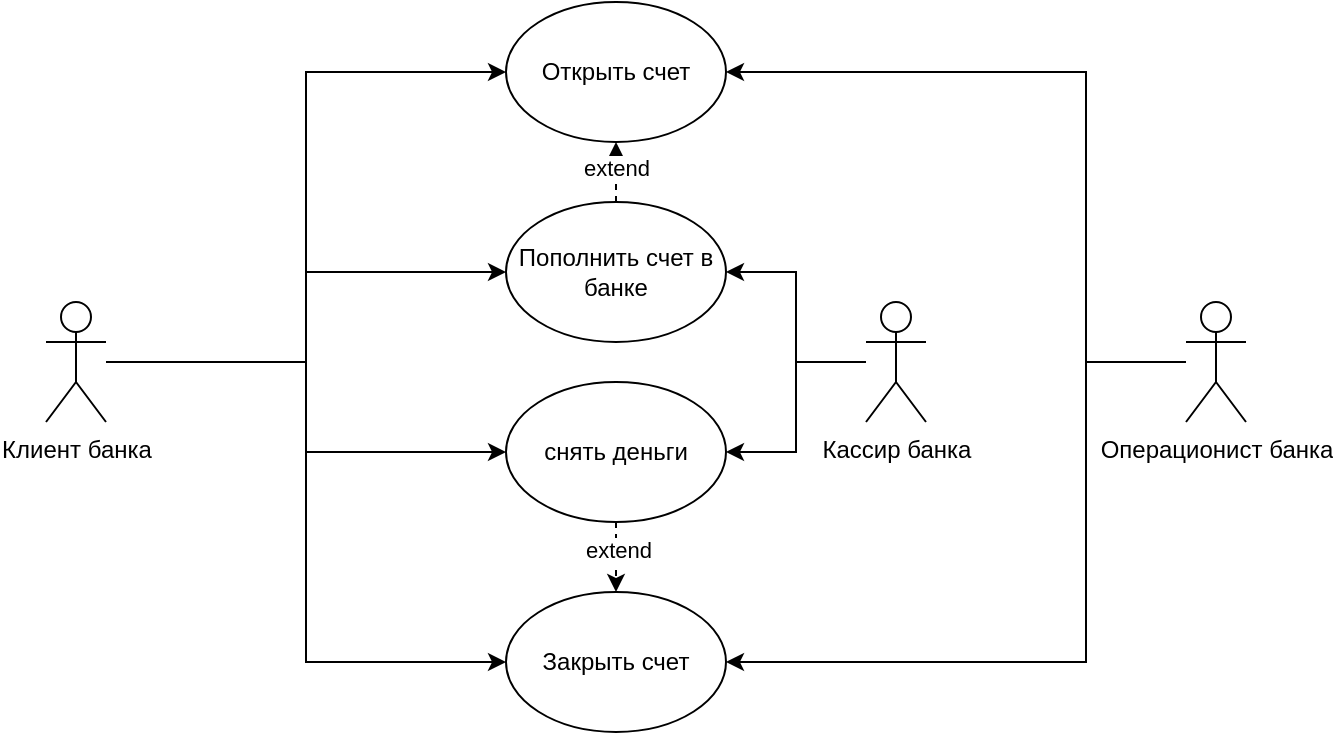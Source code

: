 <mxfile version="26.0.16">
  <diagram name="Страница — 1" id="5KlSTmNCJ_bozDbmQ8mw">
    <mxGraphModel dx="977" dy="563" grid="1" gridSize="10" guides="1" tooltips="1" connect="1" arrows="1" fold="1" page="1" pageScale="1" pageWidth="827" pageHeight="1169" math="0" shadow="0">
      <root>
        <mxCell id="0" />
        <mxCell id="1" parent="0" />
        <mxCell id="ez8BYG0pOaCcmM5glpmh-15" style="edgeStyle=orthogonalEdgeStyle;rounded=0;orthogonalLoop=1;jettySize=auto;html=1;entryX=0;entryY=0.5;entryDx=0;entryDy=0;" edge="1" parent="1" source="ez8BYG0pOaCcmM5glpmh-1" target="ez8BYG0pOaCcmM5glpmh-9">
          <mxGeometry relative="1" as="geometry" />
        </mxCell>
        <mxCell id="ez8BYG0pOaCcmM5glpmh-16" style="edgeStyle=orthogonalEdgeStyle;rounded=0;orthogonalLoop=1;jettySize=auto;html=1;entryX=0;entryY=0.5;entryDx=0;entryDy=0;" edge="1" parent="1" source="ez8BYG0pOaCcmM5glpmh-1" target="ez8BYG0pOaCcmM5glpmh-4">
          <mxGeometry relative="1" as="geometry" />
        </mxCell>
        <mxCell id="ez8BYG0pOaCcmM5glpmh-17" style="edgeStyle=orthogonalEdgeStyle;rounded=0;orthogonalLoop=1;jettySize=auto;html=1;entryX=0;entryY=0.5;entryDx=0;entryDy=0;" edge="1" parent="1" source="ez8BYG0pOaCcmM5glpmh-1" target="ez8BYG0pOaCcmM5glpmh-14">
          <mxGeometry relative="1" as="geometry" />
        </mxCell>
        <mxCell id="ez8BYG0pOaCcmM5glpmh-18" style="edgeStyle=orthogonalEdgeStyle;rounded=0;orthogonalLoop=1;jettySize=auto;html=1;entryX=0;entryY=0.5;entryDx=0;entryDy=0;" edge="1" parent="1" source="ez8BYG0pOaCcmM5glpmh-1" target="ez8BYG0pOaCcmM5glpmh-13">
          <mxGeometry relative="1" as="geometry" />
        </mxCell>
        <mxCell id="ez8BYG0pOaCcmM5glpmh-1" value="Клиент банка&lt;div&gt;&lt;br&gt;&lt;/div&gt;" style="shape=umlActor;verticalLabelPosition=bottom;verticalAlign=top;html=1;outlineConnect=0;" vertex="1" parent="1">
          <mxGeometry x="150" y="240" width="30" height="60" as="geometry" />
        </mxCell>
        <mxCell id="ez8BYG0pOaCcmM5glpmh-25" style="edgeStyle=orthogonalEdgeStyle;rounded=0;orthogonalLoop=1;jettySize=auto;html=1;exitX=0.5;exitY=0;exitDx=0;exitDy=0;entryX=0.5;entryY=1;entryDx=0;entryDy=0;dashed=1;" edge="1" parent="1" source="ez8BYG0pOaCcmM5glpmh-4" target="ez8BYG0pOaCcmM5glpmh-9">
          <mxGeometry relative="1" as="geometry" />
        </mxCell>
        <mxCell id="ez8BYG0pOaCcmM5glpmh-27" value="extend" style="edgeLabel;html=1;align=center;verticalAlign=middle;resizable=0;points=[];" vertex="1" connectable="0" parent="ez8BYG0pOaCcmM5glpmh-25">
          <mxGeometry x="0.133" relative="1" as="geometry">
            <mxPoint as="offset" />
          </mxGeometry>
        </mxCell>
        <mxCell id="ez8BYG0pOaCcmM5glpmh-4" value="Пополнить счет в банке" style="ellipse;whiteSpace=wrap;html=1;" vertex="1" parent="1">
          <mxGeometry x="380" y="190" width="110" height="70" as="geometry" />
        </mxCell>
        <mxCell id="ez8BYG0pOaCcmM5glpmh-9" value="Открыть счет" style="ellipse;whiteSpace=wrap;html=1;" vertex="1" parent="1">
          <mxGeometry x="380" y="90" width="110" height="70" as="geometry" />
        </mxCell>
        <mxCell id="ez8BYG0pOaCcmM5glpmh-22" style="edgeStyle=orthogonalEdgeStyle;rounded=0;orthogonalLoop=1;jettySize=auto;html=1;entryX=1;entryY=0.5;entryDx=0;entryDy=0;" edge="1" parent="1" source="ez8BYG0pOaCcmM5glpmh-10" target="ez8BYG0pOaCcmM5glpmh-9">
          <mxGeometry relative="1" as="geometry">
            <Array as="points">
              <mxPoint x="670" y="270" />
              <mxPoint x="670" y="125" />
            </Array>
          </mxGeometry>
        </mxCell>
        <mxCell id="ez8BYG0pOaCcmM5glpmh-23" style="edgeStyle=orthogonalEdgeStyle;rounded=0;orthogonalLoop=1;jettySize=auto;html=1;entryX=1;entryY=0.5;entryDx=0;entryDy=0;" edge="1" parent="1" source="ez8BYG0pOaCcmM5glpmh-10" target="ez8BYG0pOaCcmM5glpmh-13">
          <mxGeometry relative="1" as="geometry">
            <Array as="points">
              <mxPoint x="670" y="270" />
              <mxPoint x="670" y="420" />
            </Array>
          </mxGeometry>
        </mxCell>
        <mxCell id="ez8BYG0pOaCcmM5glpmh-10" value="&lt;div&gt;Операционист банка&lt;span style=&quot;color: rgba(0, 0, 0, 0); font-family: monospace; font-size: 0px; text-align: start; background-color: transparent;&quot;&gt;%3CmxGraphModel%3E%3Croot%3E%3CmxCell%20id%3D%220%22%2F%3E%3CmxCell%20id%3D%221%22%20parent%3D%220%22%2F%3E%3CmxCell%20id%3D%222%22%20value%3D%22%D0%9A%D0%BB%D0%B8%D0%B5%D0%BD%D1%82%20%D0%B1%D0%B0%D0%BD%D0%BA%D0%B0%26lt%3Bdiv%26gt%3B%26lt%3Bbr%26gt%3B%26lt%3B%2Fdiv%26gt%3B%22%20style%3D%22shape%3DumlActor%3BverticalLabelPosition%3Dbottom%3BverticalAlign%3Dtop%3Bhtml%3D1%3BoutlineConnect%3D0%3B%22%20vertex%3D%221%22%20parent%3D%221%22%3E%3CmxGeometry%20x%3D%22150%22%20y%3D%22150%22%20width%3D%2230%22%20height%3D%2260%22%20as%3D%22geometry%22%2F%3E%3C%2FmxCell%3E%3C%2Froot%3E%3C%2FmxGraphModel%3E&lt;/span&gt;&lt;/div&gt;" style="shape=umlActor;verticalLabelPosition=bottom;verticalAlign=top;html=1;outlineConnect=0;" vertex="1" parent="1">
          <mxGeometry x="720" y="240" width="30" height="60" as="geometry" />
        </mxCell>
        <mxCell id="ez8BYG0pOaCcmM5glpmh-19" style="edgeStyle=orthogonalEdgeStyle;rounded=0;orthogonalLoop=1;jettySize=auto;html=1;entryX=1;entryY=0.5;entryDx=0;entryDy=0;" edge="1" parent="1" source="ez8BYG0pOaCcmM5glpmh-12" target="ez8BYG0pOaCcmM5glpmh-4">
          <mxGeometry relative="1" as="geometry" />
        </mxCell>
        <mxCell id="ez8BYG0pOaCcmM5glpmh-20" style="edgeStyle=orthogonalEdgeStyle;rounded=0;orthogonalLoop=1;jettySize=auto;html=1;entryX=1;entryY=0.5;entryDx=0;entryDy=0;" edge="1" parent="1" source="ez8BYG0pOaCcmM5glpmh-12" target="ez8BYG0pOaCcmM5glpmh-14">
          <mxGeometry relative="1" as="geometry" />
        </mxCell>
        <mxCell id="ez8BYG0pOaCcmM5glpmh-12" value="&lt;div&gt;Кассир банка&lt;/div&gt;" style="shape=umlActor;verticalLabelPosition=bottom;verticalAlign=top;html=1;outlineConnect=0;" vertex="1" parent="1">
          <mxGeometry x="560" y="240" width="30" height="60" as="geometry" />
        </mxCell>
        <mxCell id="ez8BYG0pOaCcmM5glpmh-13" value="Закрыть счет" style="ellipse;whiteSpace=wrap;html=1;" vertex="1" parent="1">
          <mxGeometry x="380" y="385" width="110" height="70" as="geometry" />
        </mxCell>
        <mxCell id="ez8BYG0pOaCcmM5glpmh-26" style="edgeStyle=orthogonalEdgeStyle;rounded=0;orthogonalLoop=1;jettySize=auto;html=1;exitX=0.5;exitY=1;exitDx=0;exitDy=0;entryX=0.5;entryY=0;entryDx=0;entryDy=0;dashed=1;" edge="1" parent="1" source="ez8BYG0pOaCcmM5glpmh-14" target="ez8BYG0pOaCcmM5glpmh-13">
          <mxGeometry relative="1" as="geometry" />
        </mxCell>
        <mxCell id="ez8BYG0pOaCcmM5glpmh-28" value="extend" style="edgeLabel;html=1;align=center;verticalAlign=middle;resizable=0;points=[];" vertex="1" connectable="0" parent="ez8BYG0pOaCcmM5glpmh-26">
          <mxGeometry x="-0.2" y="1" relative="1" as="geometry">
            <mxPoint as="offset" />
          </mxGeometry>
        </mxCell>
        <mxCell id="ez8BYG0pOaCcmM5glpmh-14" value="снять деньги" style="ellipse;whiteSpace=wrap;html=1;" vertex="1" parent="1">
          <mxGeometry x="380" y="280" width="110" height="70" as="geometry" />
        </mxCell>
      </root>
    </mxGraphModel>
  </diagram>
</mxfile>
